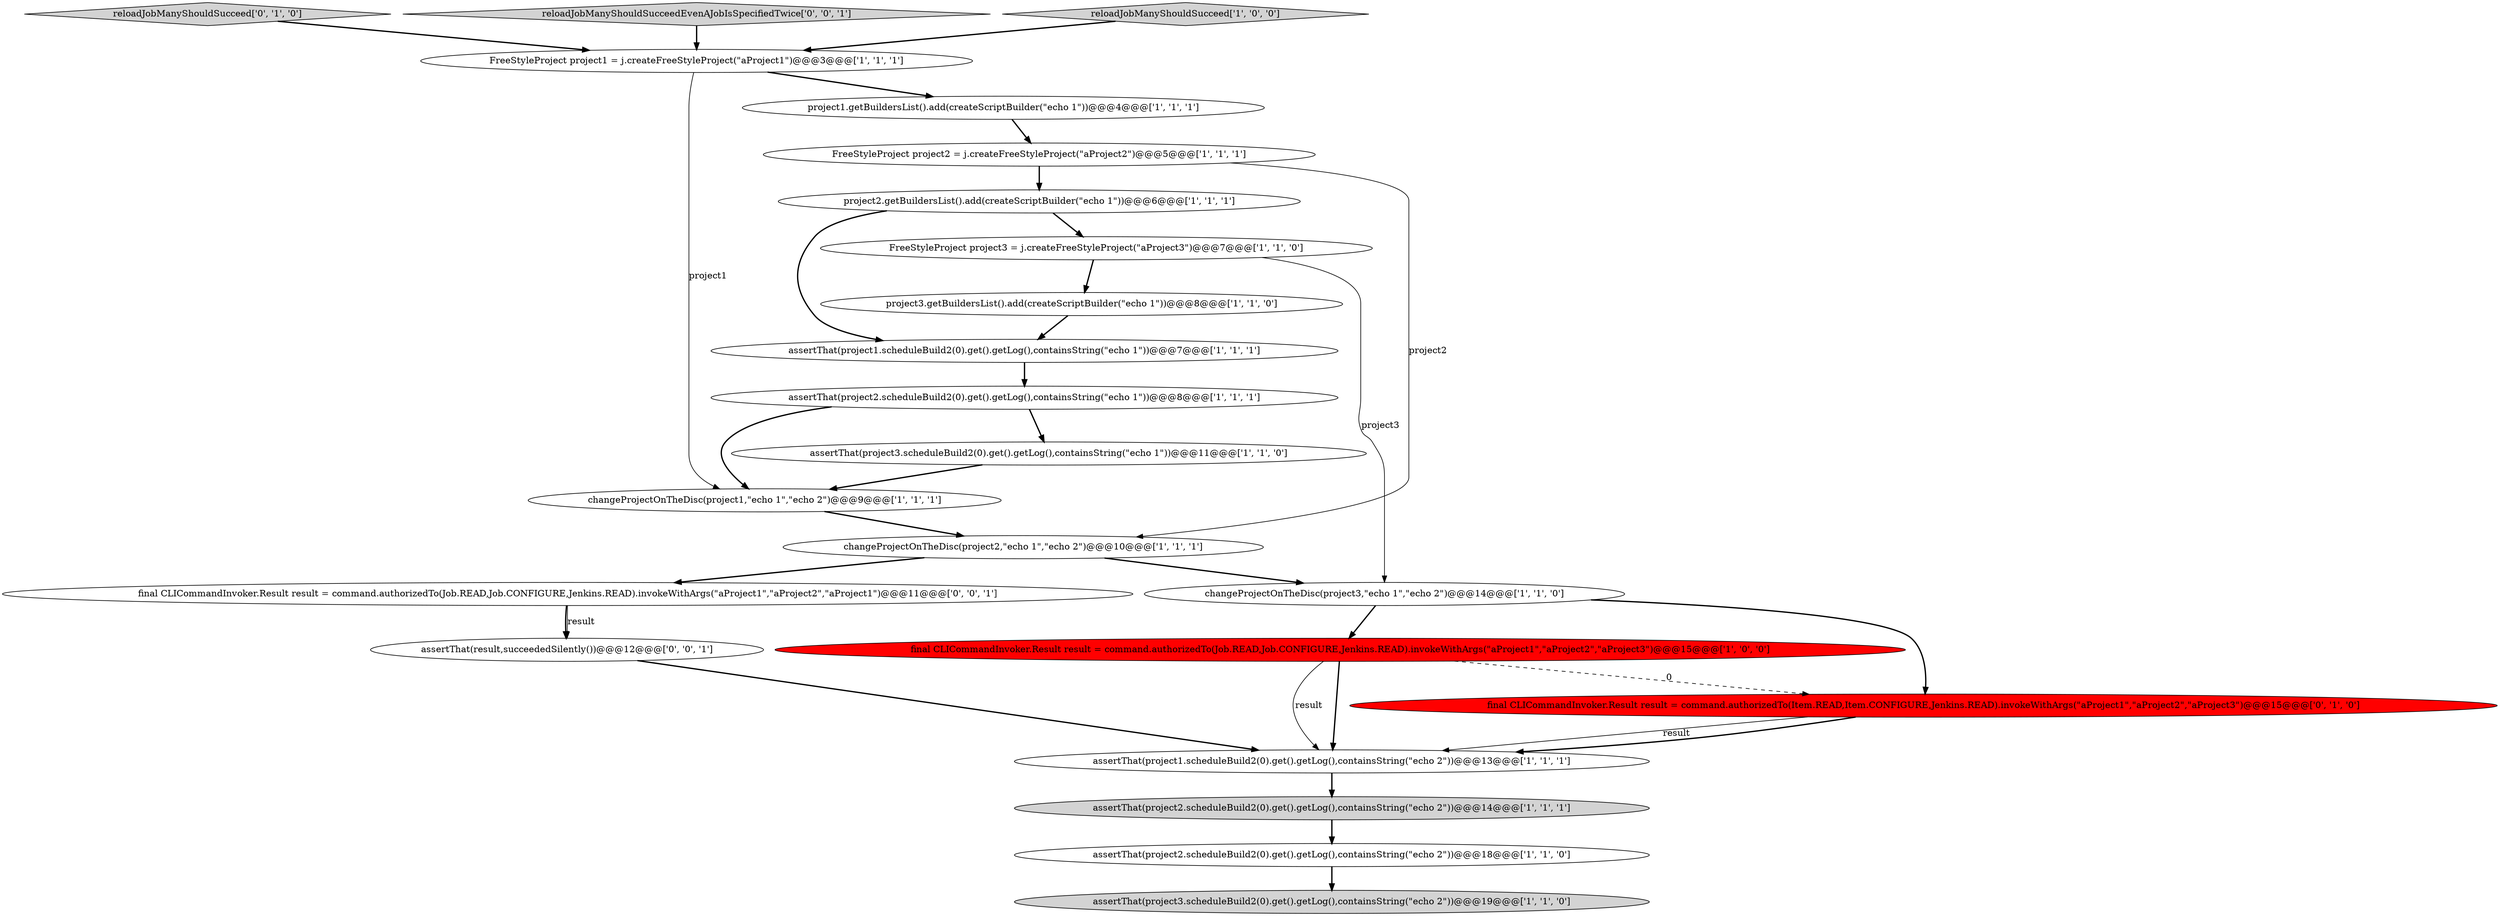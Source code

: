 digraph {
19 [style = filled, label = "reloadJobManyShouldSucceed['0', '1', '0']", fillcolor = lightgray, shape = diamond image = "AAA0AAABBB2BBB"];
14 [style = filled, label = "changeProjectOnTheDisc(project1,\"echo 1\",\"echo 2\")@@@9@@@['1', '1', '1']", fillcolor = white, shape = ellipse image = "AAA0AAABBB1BBB"];
13 [style = filled, label = "FreeStyleProject project2 = j.createFreeStyleProject(\"aProject2\")@@@5@@@['1', '1', '1']", fillcolor = white, shape = ellipse image = "AAA0AAABBB1BBB"];
5 [style = filled, label = "changeProjectOnTheDisc(project2,\"echo 1\",\"echo 2\")@@@10@@@['1', '1', '1']", fillcolor = white, shape = ellipse image = "AAA0AAABBB1BBB"];
16 [style = filled, label = "assertThat(project3.scheduleBuild2(0).get().getLog(),containsString(\"echo 1\"))@@@11@@@['1', '1', '0']", fillcolor = white, shape = ellipse image = "AAA0AAABBB1BBB"];
3 [style = filled, label = "project3.getBuildersList().add(createScriptBuilder(\"echo 1\"))@@@8@@@['1', '1', '0']", fillcolor = white, shape = ellipse image = "AAA0AAABBB1BBB"];
4 [style = filled, label = "assertThat(project2.scheduleBuild2(0).get().getLog(),containsString(\"echo 2\"))@@@14@@@['1', '1', '1']", fillcolor = lightgray, shape = ellipse image = "AAA0AAABBB1BBB"];
10 [style = filled, label = "project1.getBuildersList().add(createScriptBuilder(\"echo 1\"))@@@4@@@['1', '1', '1']", fillcolor = white, shape = ellipse image = "AAA0AAABBB1BBB"];
20 [style = filled, label = "assertThat(result,succeededSilently())@@@12@@@['0', '0', '1']", fillcolor = white, shape = ellipse image = "AAA0AAABBB3BBB"];
7 [style = filled, label = "FreeStyleProject project3 = j.createFreeStyleProject(\"aProject3\")@@@7@@@['1', '1', '0']", fillcolor = white, shape = ellipse image = "AAA0AAABBB1BBB"];
21 [style = filled, label = "reloadJobManyShouldSucceedEvenAJobIsSpecifiedTwice['0', '0', '1']", fillcolor = lightgray, shape = diamond image = "AAA0AAABBB3BBB"];
2 [style = filled, label = "assertThat(project1.scheduleBuild2(0).get().getLog(),containsString(\"echo 1\"))@@@7@@@['1', '1', '1']", fillcolor = white, shape = ellipse image = "AAA0AAABBB1BBB"];
8 [style = filled, label = "assertThat(project2.scheduleBuild2(0).get().getLog(),containsString(\"echo 1\"))@@@8@@@['1', '1', '1']", fillcolor = white, shape = ellipse image = "AAA0AAABBB1BBB"];
0 [style = filled, label = "changeProjectOnTheDisc(project3,\"echo 1\",\"echo 2\")@@@14@@@['1', '1', '0']", fillcolor = white, shape = ellipse image = "AAA0AAABBB1BBB"];
9 [style = filled, label = "assertThat(project3.scheduleBuild2(0).get().getLog(),containsString(\"echo 2\"))@@@19@@@['1', '1', '0']", fillcolor = lightgray, shape = ellipse image = "AAA0AAABBB1BBB"];
1 [style = filled, label = "project2.getBuildersList().add(createScriptBuilder(\"echo 1\"))@@@6@@@['1', '1', '1']", fillcolor = white, shape = ellipse image = "AAA0AAABBB1BBB"];
11 [style = filled, label = "final CLICommandInvoker.Result result = command.authorizedTo(Job.READ,Job.CONFIGURE,Jenkins.READ).invokeWithArgs(\"aProject1\",\"aProject2\",\"aProject3\")@@@15@@@['1', '0', '0']", fillcolor = red, shape = ellipse image = "AAA1AAABBB1BBB"];
12 [style = filled, label = "FreeStyleProject project1 = j.createFreeStyleProject(\"aProject1\")@@@3@@@['1', '1', '1']", fillcolor = white, shape = ellipse image = "AAA0AAABBB1BBB"];
22 [style = filled, label = "final CLICommandInvoker.Result result = command.authorizedTo(Job.READ,Job.CONFIGURE,Jenkins.READ).invokeWithArgs(\"aProject1\",\"aProject2\",\"aProject1\")@@@11@@@['0', '0', '1']", fillcolor = white, shape = ellipse image = "AAA0AAABBB3BBB"];
15 [style = filled, label = "reloadJobManyShouldSucceed['1', '0', '0']", fillcolor = lightgray, shape = diamond image = "AAA0AAABBB1BBB"];
17 [style = filled, label = "assertThat(project1.scheduleBuild2(0).get().getLog(),containsString(\"echo 2\"))@@@13@@@['1', '1', '1']", fillcolor = white, shape = ellipse image = "AAA0AAABBB1BBB"];
18 [style = filled, label = "final CLICommandInvoker.Result result = command.authorizedTo(Item.READ,Item.CONFIGURE,Jenkins.READ).invokeWithArgs(\"aProject1\",\"aProject2\",\"aProject3\")@@@15@@@['0', '1', '0']", fillcolor = red, shape = ellipse image = "AAA1AAABBB2BBB"];
6 [style = filled, label = "assertThat(project2.scheduleBuild2(0).get().getLog(),containsString(\"echo 2\"))@@@18@@@['1', '1', '0']", fillcolor = white, shape = ellipse image = "AAA0AAABBB1BBB"];
8->16 [style = bold, label=""];
20->17 [style = bold, label=""];
19->12 [style = bold, label=""];
11->17 [style = solid, label="result"];
4->6 [style = bold, label=""];
18->17 [style = solid, label="result"];
18->17 [style = bold, label=""];
8->14 [style = bold, label=""];
0->11 [style = bold, label=""];
1->7 [style = bold, label=""];
7->3 [style = bold, label=""];
13->1 [style = bold, label=""];
21->12 [style = bold, label=""];
13->5 [style = solid, label="project2"];
12->10 [style = bold, label=""];
3->2 [style = bold, label=""];
10->13 [style = bold, label=""];
5->0 [style = bold, label=""];
22->20 [style = bold, label=""];
22->20 [style = solid, label="result"];
11->18 [style = dashed, label="0"];
16->14 [style = bold, label=""];
11->17 [style = bold, label=""];
0->18 [style = bold, label=""];
15->12 [style = bold, label=""];
1->2 [style = bold, label=""];
12->14 [style = solid, label="project1"];
7->0 [style = solid, label="project3"];
6->9 [style = bold, label=""];
5->22 [style = bold, label=""];
17->4 [style = bold, label=""];
2->8 [style = bold, label=""];
14->5 [style = bold, label=""];
}
